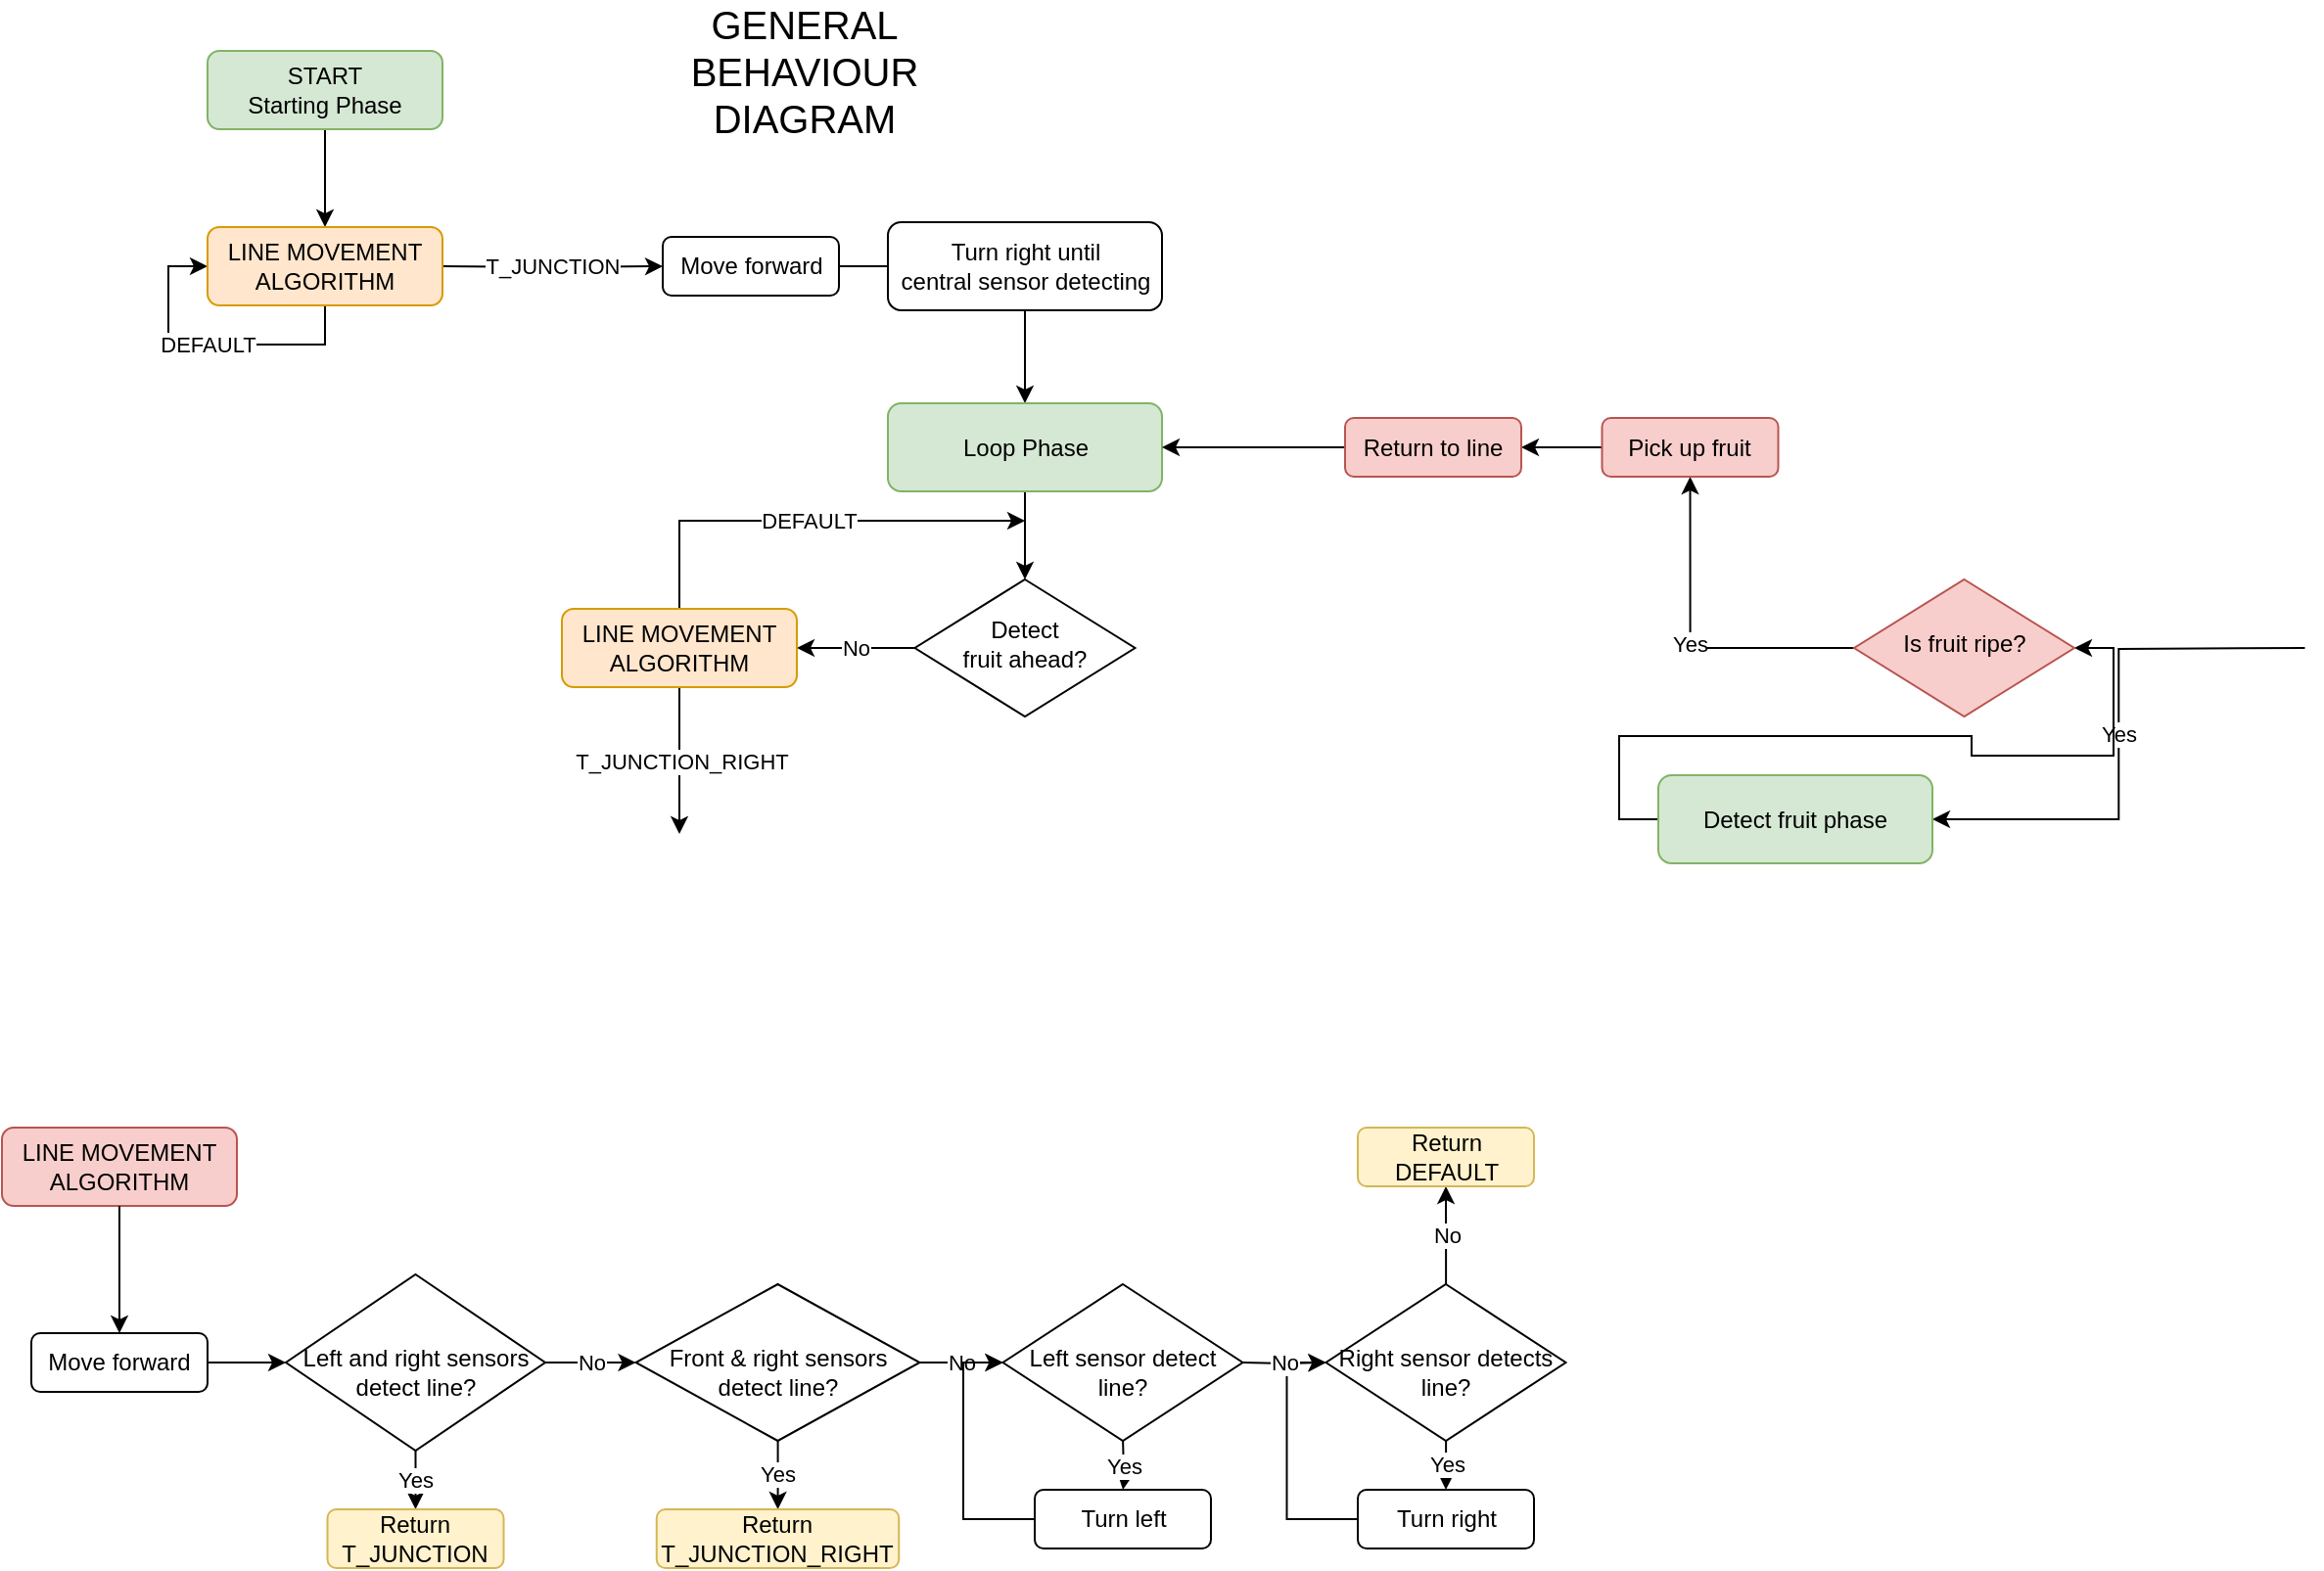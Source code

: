 <mxfile version="13.7.9" type="github">
  <diagram id="C5RBs43oDa-KdzZeNtuy" name="Page-1">
    <mxGraphModel dx="1422" dy="745" grid="1" gridSize="10" guides="1" tooltips="1" connect="1" arrows="1" fold="1" page="1" pageScale="1" pageWidth="827" pageHeight="1169" math="0" shadow="0">
      <root>
        <mxCell id="WIyWlLk6GJQsqaUBKTNV-0" />
        <mxCell id="WIyWlLk6GJQsqaUBKTNV-1" parent="WIyWlLk6GJQsqaUBKTNV-0" />
        <mxCell id="vU1j4UsOGJ4VojbGJCBY-1" style="edgeStyle=orthogonalEdgeStyle;rounded=0;orthogonalLoop=1;jettySize=auto;html=1;entryX=0.5;entryY=0;entryDx=0;entryDy=0;" edge="1" parent="WIyWlLk6GJQsqaUBKTNV-1" source="WIyWlLk6GJQsqaUBKTNV-3" target="vU1j4UsOGJ4VojbGJCBY-80">
          <mxGeometry relative="1" as="geometry">
            <mxPoint x="220" y="170" as="targetPoint" />
          </mxGeometry>
        </mxCell>
        <mxCell id="WIyWlLk6GJQsqaUBKTNV-3" value="START&lt;br&gt;Starting Phase" style="rounded=1;whiteSpace=wrap;html=1;fontSize=12;glass=0;strokeWidth=1;shadow=0;fillColor=#d5e8d4;strokeColor=#82b366;" parent="WIyWlLk6GJQsqaUBKTNV-1" vertex="1">
          <mxGeometry x="119" y="90" width="120" height="40" as="geometry" />
        </mxCell>
        <mxCell id="vU1j4UsOGJ4VojbGJCBY-6" value="T_JUNCTION" style="edgeStyle=orthogonalEdgeStyle;rounded=0;orthogonalLoop=1;jettySize=auto;html=1;exitX=1;exitY=0.5;exitDx=0;exitDy=0;entryX=0;entryY=0.5;entryDx=0;entryDy=0;" edge="1" parent="WIyWlLk6GJQsqaUBKTNV-1" target="vU1j4UsOGJ4VojbGJCBY-7">
          <mxGeometry relative="1" as="geometry">
            <mxPoint x="350" y="200" as="targetPoint" />
            <mxPoint x="239" y="200" as="sourcePoint" />
          </mxGeometry>
        </mxCell>
        <mxCell id="vU1j4UsOGJ4VojbGJCBY-8" style="edgeStyle=orthogonalEdgeStyle;rounded=0;orthogonalLoop=1;jettySize=auto;html=1;" edge="1" parent="WIyWlLk6GJQsqaUBKTNV-1" source="vU1j4UsOGJ4VojbGJCBY-7">
          <mxGeometry relative="1" as="geometry">
            <mxPoint x="486.5" y="200" as="targetPoint" />
            <Array as="points">
              <mxPoint x="486.5" y="200" />
            </Array>
          </mxGeometry>
        </mxCell>
        <mxCell id="vU1j4UsOGJ4VojbGJCBY-7" value="Move forward" style="rounded=1;whiteSpace=wrap;html=1;" vertex="1" parent="WIyWlLk6GJQsqaUBKTNV-1">
          <mxGeometry x="351.5" y="185" width="90" height="30" as="geometry" />
        </mxCell>
        <mxCell id="vU1j4UsOGJ4VojbGJCBY-11" style="edgeStyle=orthogonalEdgeStyle;rounded=0;orthogonalLoop=1;jettySize=auto;html=1;entryX=0.5;entryY=0;entryDx=0;entryDy=0;" edge="1" parent="WIyWlLk6GJQsqaUBKTNV-1" source="vU1j4UsOGJ4VojbGJCBY-10" target="vU1j4UsOGJ4VojbGJCBY-12">
          <mxGeometry relative="1" as="geometry">
            <mxPoint x="556.5" y="270" as="targetPoint" />
          </mxGeometry>
        </mxCell>
        <mxCell id="vU1j4UsOGJ4VojbGJCBY-10" value="Turn right until&lt;br&gt;central sensor detecting" style="rounded=1;whiteSpace=wrap;html=1;" vertex="1" parent="WIyWlLk6GJQsqaUBKTNV-1">
          <mxGeometry x="466.5" y="177.5" width="140" height="45" as="geometry" />
        </mxCell>
        <mxCell id="vU1j4UsOGJ4VojbGJCBY-21" style="edgeStyle=orthogonalEdgeStyle;rounded=0;orthogonalLoop=1;jettySize=auto;html=1;exitX=0.5;exitY=1;exitDx=0;exitDy=0;entryX=0.5;entryY=0;entryDx=0;entryDy=0;" edge="1" parent="WIyWlLk6GJQsqaUBKTNV-1" source="vU1j4UsOGJ4VojbGJCBY-12" target="vU1j4UsOGJ4VojbGJCBY-26">
          <mxGeometry relative="1" as="geometry">
            <mxPoint x="536.5" y="360" as="targetPoint" />
          </mxGeometry>
        </mxCell>
        <mxCell id="vU1j4UsOGJ4VojbGJCBY-12" value="Loop Phase" style="rounded=1;whiteSpace=wrap;html=1;fillColor=#d5e8d4;strokeColor=#82b366;" vertex="1" parent="WIyWlLk6GJQsqaUBKTNV-1">
          <mxGeometry x="466.5" y="270" width="140" height="45" as="geometry" />
        </mxCell>
        <mxCell id="vU1j4UsOGJ4VojbGJCBY-48" value="Yes" style="edgeStyle=orthogonalEdgeStyle;rounded=0;orthogonalLoop=1;jettySize=auto;html=1;entryX=1;entryY=0.5;entryDx=0;entryDy=0;" edge="1" parent="WIyWlLk6GJQsqaUBKTNV-1" target="vU1j4UsOGJ4VojbGJCBY-47">
          <mxGeometry relative="1" as="geometry">
            <mxPoint x="1190.25" y="395" as="sourcePoint" />
            <mxPoint x="1140.5" y="375" as="targetPoint" />
          </mxGeometry>
        </mxCell>
        <mxCell id="vU1j4UsOGJ4VojbGJCBY-94" value="No" style="edgeStyle=orthogonalEdgeStyle;rounded=0;orthogonalLoop=1;jettySize=auto;html=1;" edge="1" parent="WIyWlLk6GJQsqaUBKTNV-1" source="vU1j4UsOGJ4VojbGJCBY-26" target="vU1j4UsOGJ4VojbGJCBY-81">
          <mxGeometry relative="1" as="geometry" />
        </mxCell>
        <mxCell id="vU1j4UsOGJ4VojbGJCBY-26" value="Detect &lt;br&gt;fruit ahead?" style="rhombus;whiteSpace=wrap;html=1;shadow=0;fontFamily=Helvetica;fontSize=12;align=center;strokeWidth=1;spacing=6;spacingTop=-4;" vertex="1" parent="WIyWlLk6GJQsqaUBKTNV-1">
          <mxGeometry x="480.25" y="360" width="112.5" height="70" as="geometry" />
        </mxCell>
        <mxCell id="vU1j4UsOGJ4VojbGJCBY-87" style="edgeStyle=orthogonalEdgeStyle;rounded=0;orthogonalLoop=1;jettySize=auto;html=1;exitX=0;exitY=0.5;exitDx=0;exitDy=0;entryX=1;entryY=0.5;entryDx=0;entryDy=0;" edge="1" parent="WIyWlLk6GJQsqaUBKTNV-1" source="vU1j4UsOGJ4VojbGJCBY-47" target="vU1j4UsOGJ4VojbGJCBY-86">
          <mxGeometry relative="1" as="geometry" />
        </mxCell>
        <mxCell id="vU1j4UsOGJ4VojbGJCBY-47" value="Detect fruit phase" style="rounded=1;whiteSpace=wrap;html=1;fillColor=#d5e8d4;strokeColor=#82b366;" vertex="1" parent="WIyWlLk6GJQsqaUBKTNV-1">
          <mxGeometry x="860" y="460" width="140" height="45" as="geometry" />
        </mxCell>
        <mxCell id="vU1j4UsOGJ4VojbGJCBY-49" value="&lt;font style=&quot;font-size: 20px&quot;&gt;GENERAL BEHAVIOUR&lt;br&gt;DIAGRAM&lt;br&gt;&lt;/font&gt;" style="text;html=1;strokeColor=none;fillColor=none;align=center;verticalAlign=middle;whiteSpace=wrap;rounded=0;" vertex="1" parent="WIyWlLk6GJQsqaUBKTNV-1">
          <mxGeometry x="383.75" y="90" width="80" height="20" as="geometry" />
        </mxCell>
        <mxCell id="vU1j4UsOGJ4VojbGJCBY-56" value="LINE MOVEMENT&lt;br&gt;ALGORITHM" style="rounded=1;whiteSpace=wrap;html=1;fontSize=12;glass=0;strokeWidth=1;shadow=0;fillColor=#f8cecc;strokeColor=#b85450;" vertex="1" parent="WIyWlLk6GJQsqaUBKTNV-1">
          <mxGeometry x="14" y="640" width="120" height="40" as="geometry" />
        </mxCell>
        <mxCell id="vU1j4UsOGJ4VojbGJCBY-57" style="edgeStyle=orthogonalEdgeStyle;rounded=0;orthogonalLoop=1;jettySize=auto;html=1;exitX=0.5;exitY=1;exitDx=0;exitDy=0;entryX=0.5;entryY=0;entryDx=0;entryDy=0;" edge="1" parent="WIyWlLk6GJQsqaUBKTNV-1" target="vU1j4UsOGJ4VojbGJCBY-59" source="vU1j4UsOGJ4VojbGJCBY-56">
          <mxGeometry relative="1" as="geometry">
            <mxPoint x="235.25" y="580" as="sourcePoint" />
          </mxGeometry>
        </mxCell>
        <mxCell id="vU1j4UsOGJ4VojbGJCBY-58" style="edgeStyle=orthogonalEdgeStyle;rounded=0;orthogonalLoop=1;jettySize=auto;html=1;entryX=0;entryY=0.5;entryDx=0;entryDy=0;" edge="1" parent="WIyWlLk6GJQsqaUBKTNV-1" source="vU1j4UsOGJ4VojbGJCBY-59" target="vU1j4UsOGJ4VojbGJCBY-62">
          <mxGeometry relative="1" as="geometry">
            <mxPoint x="235.25" y="665" as="targetPoint" />
          </mxGeometry>
        </mxCell>
        <mxCell id="vU1j4UsOGJ4VojbGJCBY-59" value="Move forward" style="rounded=1;whiteSpace=wrap;html=1;" vertex="1" parent="WIyWlLk6GJQsqaUBKTNV-1">
          <mxGeometry x="29" y="745" width="90" height="30" as="geometry" />
        </mxCell>
        <mxCell id="vU1j4UsOGJ4VojbGJCBY-60" value="No" style="edgeStyle=orthogonalEdgeStyle;rounded=0;orthogonalLoop=1;jettySize=auto;html=1;" edge="1" parent="WIyWlLk6GJQsqaUBKTNV-1" source="vU1j4UsOGJ4VojbGJCBY-62" target="vU1j4UsOGJ4VojbGJCBY-64">
          <mxGeometry relative="1" as="geometry" />
        </mxCell>
        <mxCell id="vU1j4UsOGJ4VojbGJCBY-61" value="Yes" style="edgeStyle=orthogonalEdgeStyle;rounded=0;orthogonalLoop=1;jettySize=auto;html=1;entryX=0.5;entryY=0;entryDx=0;entryDy=0;" edge="1" parent="WIyWlLk6GJQsqaUBKTNV-1" source="vU1j4UsOGJ4VojbGJCBY-62" target="vU1j4UsOGJ4VojbGJCBY-75">
          <mxGeometry relative="1" as="geometry">
            <mxPoint x="225" y="835" as="targetPoint" />
          </mxGeometry>
        </mxCell>
        <mxCell id="vU1j4UsOGJ4VojbGJCBY-62" value="&lt;br&gt;Left and right sensors detect line?" style="rhombus;whiteSpace=wrap;html=1;shadow=0;fontFamily=Helvetica;fontSize=12;align=center;strokeWidth=1;spacing=6;spacingTop=-4;" vertex="1" parent="WIyWlLk6GJQsqaUBKTNV-1">
          <mxGeometry x="159" y="715" width="132.5" height="90" as="geometry" />
        </mxCell>
        <mxCell id="vU1j4UsOGJ4VojbGJCBY-63" value="No" style="edgeStyle=orthogonalEdgeStyle;rounded=0;orthogonalLoop=1;jettySize=auto;html=1;exitX=1;exitY=0.5;exitDx=0;exitDy=0;entryX=0;entryY=0.5;entryDx=0;entryDy=0;" edge="1" parent="WIyWlLk6GJQsqaUBKTNV-1" source="vU1j4UsOGJ4VojbGJCBY-64" target="vU1j4UsOGJ4VojbGJCBY-67">
          <mxGeometry relative="1" as="geometry">
            <mxPoint x="397.75" y="845" as="targetPoint" />
          </mxGeometry>
        </mxCell>
        <mxCell id="vU1j4UsOGJ4VojbGJCBY-78" value="Yes" style="edgeStyle=orthogonalEdgeStyle;rounded=0;orthogonalLoop=1;jettySize=auto;html=1;" edge="1" parent="WIyWlLk6GJQsqaUBKTNV-1" source="vU1j4UsOGJ4VojbGJCBY-64" target="vU1j4UsOGJ4VojbGJCBY-77">
          <mxGeometry relative="1" as="geometry" />
        </mxCell>
        <mxCell id="vU1j4UsOGJ4VojbGJCBY-64" value="&lt;br&gt;Front &amp;amp; right sensors&lt;br&gt;detect line?" style="rhombus;whiteSpace=wrap;html=1;shadow=0;fontFamily=Helvetica;fontSize=12;align=center;strokeWidth=1;spacing=6;spacingTop=-4;" vertex="1" parent="WIyWlLk6GJQsqaUBKTNV-1">
          <mxGeometry x="337.75" y="720" width="145" height="80" as="geometry" />
        </mxCell>
        <mxCell id="vU1j4UsOGJ4VojbGJCBY-65" style="edgeStyle=orthogonalEdgeStyle;rounded=0;orthogonalLoop=1;jettySize=auto;html=1;entryX=0;entryY=0.5;entryDx=0;entryDy=0;" edge="1" parent="WIyWlLk6GJQsqaUBKTNV-1" source="vU1j4UsOGJ4VojbGJCBY-66" target="vU1j4UsOGJ4VojbGJCBY-71">
          <mxGeometry relative="1" as="geometry">
            <Array as="points">
              <mxPoint x="670.25" y="840" />
              <mxPoint x="670.25" y="760" />
            </Array>
          </mxGeometry>
        </mxCell>
        <mxCell id="vU1j4UsOGJ4VojbGJCBY-66" value="Turn right" style="rounded=1;whiteSpace=wrap;html=1;" vertex="1" parent="WIyWlLk6GJQsqaUBKTNV-1">
          <mxGeometry x="706.5" y="825" width="90" height="30" as="geometry" />
        </mxCell>
        <mxCell id="vU1j4UsOGJ4VojbGJCBY-67" value="&lt;br&gt;Left sensor detect&lt;br&gt;line?" style="rhombus;whiteSpace=wrap;html=1;shadow=0;fontFamily=Helvetica;fontSize=12;align=center;strokeWidth=1;spacing=6;spacingTop=-4;" vertex="1" parent="WIyWlLk6GJQsqaUBKTNV-1">
          <mxGeometry x="525.25" y="720" width="122.5" height="80" as="geometry" />
        </mxCell>
        <mxCell id="vU1j4UsOGJ4VojbGJCBY-68" value="No" style="edgeStyle=orthogonalEdgeStyle;rounded=0;orthogonalLoop=1;jettySize=auto;html=1;exitX=1;exitY=0.5;exitDx=0;exitDy=0;entryX=0;entryY=0.5;entryDx=0;entryDy=0;" edge="1" parent="WIyWlLk6GJQsqaUBKTNV-1" target="vU1j4UsOGJ4VojbGJCBY-71">
          <mxGeometry relative="1" as="geometry">
            <mxPoint x="562.75" y="845" as="targetPoint" />
            <mxPoint x="647.75" y="760" as="sourcePoint" />
          </mxGeometry>
        </mxCell>
        <mxCell id="vU1j4UsOGJ4VojbGJCBY-70" value="Yes" style="edgeStyle=orthogonalEdgeStyle;rounded=0;orthogonalLoop=1;jettySize=auto;html=1;" edge="1" parent="WIyWlLk6GJQsqaUBKTNV-1" source="vU1j4UsOGJ4VojbGJCBY-71" target="vU1j4UsOGJ4VojbGJCBY-66">
          <mxGeometry relative="1" as="geometry" />
        </mxCell>
        <mxCell id="vU1j4UsOGJ4VojbGJCBY-79" value="No" style="edgeStyle=orthogonalEdgeStyle;rounded=0;orthogonalLoop=1;jettySize=auto;html=1;" edge="1" parent="WIyWlLk6GJQsqaUBKTNV-1" source="vU1j4UsOGJ4VojbGJCBY-71" target="vU1j4UsOGJ4VojbGJCBY-76">
          <mxGeometry relative="1" as="geometry" />
        </mxCell>
        <mxCell id="vU1j4UsOGJ4VojbGJCBY-71" value="&lt;br&gt;Right sensor detects line?" style="rhombus;whiteSpace=wrap;html=1;shadow=0;fontFamily=Helvetica;fontSize=12;align=center;strokeWidth=1;spacing=6;spacingTop=-4;" vertex="1" parent="WIyWlLk6GJQsqaUBKTNV-1">
          <mxGeometry x="690.25" y="720" width="122.5" height="80" as="geometry" />
        </mxCell>
        <mxCell id="vU1j4UsOGJ4VojbGJCBY-72" style="edgeStyle=orthogonalEdgeStyle;rounded=0;orthogonalLoop=1;jettySize=auto;html=1;entryX=0;entryY=0.5;entryDx=0;entryDy=0;" edge="1" parent="WIyWlLk6GJQsqaUBKTNV-1" source="vU1j4UsOGJ4VojbGJCBY-73" target="vU1j4UsOGJ4VojbGJCBY-67">
          <mxGeometry relative="1" as="geometry">
            <mxPoint x="525" y="805" as="targetPoint" />
            <Array as="points">
              <mxPoint x="505" y="840" />
              <mxPoint x="505" y="760" />
            </Array>
          </mxGeometry>
        </mxCell>
        <mxCell id="vU1j4UsOGJ4VojbGJCBY-73" value="Turn left" style="rounded=1;whiteSpace=wrap;html=1;" vertex="1" parent="WIyWlLk6GJQsqaUBKTNV-1">
          <mxGeometry x="541.5" y="825" width="90" height="30" as="geometry" />
        </mxCell>
        <mxCell id="vU1j4UsOGJ4VojbGJCBY-74" value="Yes" style="edgeStyle=orthogonalEdgeStyle;rounded=0;orthogonalLoop=1;jettySize=auto;html=1;" edge="1" parent="WIyWlLk6GJQsqaUBKTNV-1" target="vU1j4UsOGJ4VojbGJCBY-73">
          <mxGeometry relative="1" as="geometry">
            <mxPoint x="586.55" y="799.967" as="sourcePoint" />
          </mxGeometry>
        </mxCell>
        <mxCell id="vU1j4UsOGJ4VojbGJCBY-75" value="Return&lt;br&gt;T_JUNCTION" style="rounded=1;whiteSpace=wrap;html=1;fillColor=#fff2cc;strokeColor=#d6b656;" vertex="1" parent="WIyWlLk6GJQsqaUBKTNV-1">
          <mxGeometry x="180.25" y="835" width="90" height="30" as="geometry" />
        </mxCell>
        <mxCell id="vU1j4UsOGJ4VojbGJCBY-76" value="Return&lt;br&gt;DEFAULT" style="rounded=1;whiteSpace=wrap;html=1;fillColor=#fff2cc;strokeColor=#d6b656;" vertex="1" parent="WIyWlLk6GJQsqaUBKTNV-1">
          <mxGeometry x="706.5" y="640" width="90" height="30" as="geometry" />
        </mxCell>
        <mxCell id="vU1j4UsOGJ4VojbGJCBY-77" value="Return&lt;br&gt;T_JUNCTION_RIGHT" style="rounded=1;whiteSpace=wrap;html=1;fillColor=#fff2cc;strokeColor=#d6b656;" vertex="1" parent="WIyWlLk6GJQsqaUBKTNV-1">
          <mxGeometry x="348.38" y="835" width="123.75" height="30" as="geometry" />
        </mxCell>
        <mxCell id="vU1j4UsOGJ4VojbGJCBY-84" value="DEFAULT" style="edgeStyle=orthogonalEdgeStyle;rounded=0;orthogonalLoop=1;jettySize=auto;html=1;exitX=0.5;exitY=1;exitDx=0;exitDy=0;entryX=0;entryY=0.5;entryDx=0;entryDy=0;" edge="1" parent="WIyWlLk6GJQsqaUBKTNV-1" source="vU1j4UsOGJ4VojbGJCBY-80" target="vU1j4UsOGJ4VojbGJCBY-80">
          <mxGeometry relative="1" as="geometry">
            <mxPoint x="100" y="200" as="targetPoint" />
            <Array as="points">
              <mxPoint x="179" y="240" />
              <mxPoint x="99" y="240" />
              <mxPoint x="99" y="200" />
            </Array>
          </mxGeometry>
        </mxCell>
        <mxCell id="vU1j4UsOGJ4VojbGJCBY-80" value="LINE MOVEMENT&lt;br&gt;ALGORITHM" style="rounded=1;whiteSpace=wrap;html=1;fontSize=12;glass=0;strokeWidth=1;shadow=0;fillColor=#ffe6cc;strokeColor=#d79b00;" vertex="1" parent="WIyWlLk6GJQsqaUBKTNV-1">
          <mxGeometry x="119" y="180" width="120" height="40" as="geometry" />
        </mxCell>
        <mxCell id="vU1j4UsOGJ4VojbGJCBY-82" value="DEFAULT" style="edgeStyle=orthogonalEdgeStyle;rounded=0;orthogonalLoop=1;jettySize=auto;html=1;" edge="1" parent="WIyWlLk6GJQsqaUBKTNV-1" source="vU1j4UsOGJ4VojbGJCBY-81">
          <mxGeometry relative="1" as="geometry">
            <mxPoint x="536.5" y="330" as="targetPoint" />
            <Array as="points">
              <mxPoint x="360" y="330" />
            </Array>
          </mxGeometry>
        </mxCell>
        <mxCell id="vU1j4UsOGJ4VojbGJCBY-93" value="T_JUNCTION_RIGHT" style="edgeStyle=orthogonalEdgeStyle;rounded=0;orthogonalLoop=1;jettySize=auto;html=1;exitX=0.5;exitY=1;exitDx=0;exitDy=0;" edge="1" parent="WIyWlLk6GJQsqaUBKTNV-1" source="vU1j4UsOGJ4VojbGJCBY-81">
          <mxGeometry relative="1" as="geometry">
            <mxPoint x="360" y="490" as="targetPoint" />
          </mxGeometry>
        </mxCell>
        <mxCell id="vU1j4UsOGJ4VojbGJCBY-81" value="LINE MOVEMENT&lt;br&gt;ALGORITHM" style="rounded=1;whiteSpace=wrap;html=1;fontSize=12;glass=0;strokeWidth=1;shadow=0;fillColor=#ffe6cc;strokeColor=#d79b00;" vertex="1" parent="WIyWlLk6GJQsqaUBKTNV-1">
          <mxGeometry x="300" y="375" width="120" height="40" as="geometry" />
        </mxCell>
        <mxCell id="vU1j4UsOGJ4VojbGJCBY-88" value="Yes" style="edgeStyle=orthogonalEdgeStyle;rounded=0;orthogonalLoop=1;jettySize=auto;html=1;entryX=0.5;entryY=1;entryDx=0;entryDy=0;" edge="1" parent="WIyWlLk6GJQsqaUBKTNV-1" source="vU1j4UsOGJ4VojbGJCBY-86" target="vU1j4UsOGJ4VojbGJCBY-89">
          <mxGeometry relative="1" as="geometry">
            <mxPoint x="760" y="320" as="targetPoint" />
          </mxGeometry>
        </mxCell>
        <mxCell id="vU1j4UsOGJ4VojbGJCBY-86" value="Is fruit ripe?" style="rhombus;whiteSpace=wrap;html=1;shadow=0;fontFamily=Helvetica;fontSize=12;align=center;strokeWidth=1;spacing=6;spacingTop=-4;fillColor=#f8cecc;strokeColor=#b85450;" vertex="1" parent="WIyWlLk6GJQsqaUBKTNV-1">
          <mxGeometry x="960" y="360" width="112.5" height="70" as="geometry" />
        </mxCell>
        <mxCell id="vU1j4UsOGJ4VojbGJCBY-90" style="edgeStyle=orthogonalEdgeStyle;rounded=0;orthogonalLoop=1;jettySize=auto;html=1;entryX=1;entryY=0.5;entryDx=0;entryDy=0;" edge="1" parent="WIyWlLk6GJQsqaUBKTNV-1" source="vU1j4UsOGJ4VojbGJCBY-89" target="vU1j4UsOGJ4VojbGJCBY-91">
          <mxGeometry relative="1" as="geometry">
            <mxPoint x="860" y="293" as="targetPoint" />
          </mxGeometry>
        </mxCell>
        <mxCell id="vU1j4UsOGJ4VojbGJCBY-89" value="Pick up fruit" style="rounded=1;whiteSpace=wrap;html=1;fillColor=#f8cecc;strokeColor=#b85450;" vertex="1" parent="WIyWlLk6GJQsqaUBKTNV-1">
          <mxGeometry x="831.25" y="277.5" width="90" height="30" as="geometry" />
        </mxCell>
        <mxCell id="vU1j4UsOGJ4VojbGJCBY-92" style="edgeStyle=orthogonalEdgeStyle;rounded=0;orthogonalLoop=1;jettySize=auto;html=1;entryX=1;entryY=0.5;entryDx=0;entryDy=0;" edge="1" parent="WIyWlLk6GJQsqaUBKTNV-1" source="vU1j4UsOGJ4VojbGJCBY-91" target="vU1j4UsOGJ4VojbGJCBY-12">
          <mxGeometry relative="1" as="geometry">
            <mxPoint x="1176.5" y="292.5" as="targetPoint" />
          </mxGeometry>
        </mxCell>
        <mxCell id="vU1j4UsOGJ4VojbGJCBY-91" value="Return to line" style="rounded=1;whiteSpace=wrap;html=1;fillColor=#f8cecc;strokeColor=#b85450;" vertex="1" parent="WIyWlLk6GJQsqaUBKTNV-1">
          <mxGeometry x="700" y="277.5" width="90" height="30" as="geometry" />
        </mxCell>
      </root>
    </mxGraphModel>
  </diagram>
</mxfile>
